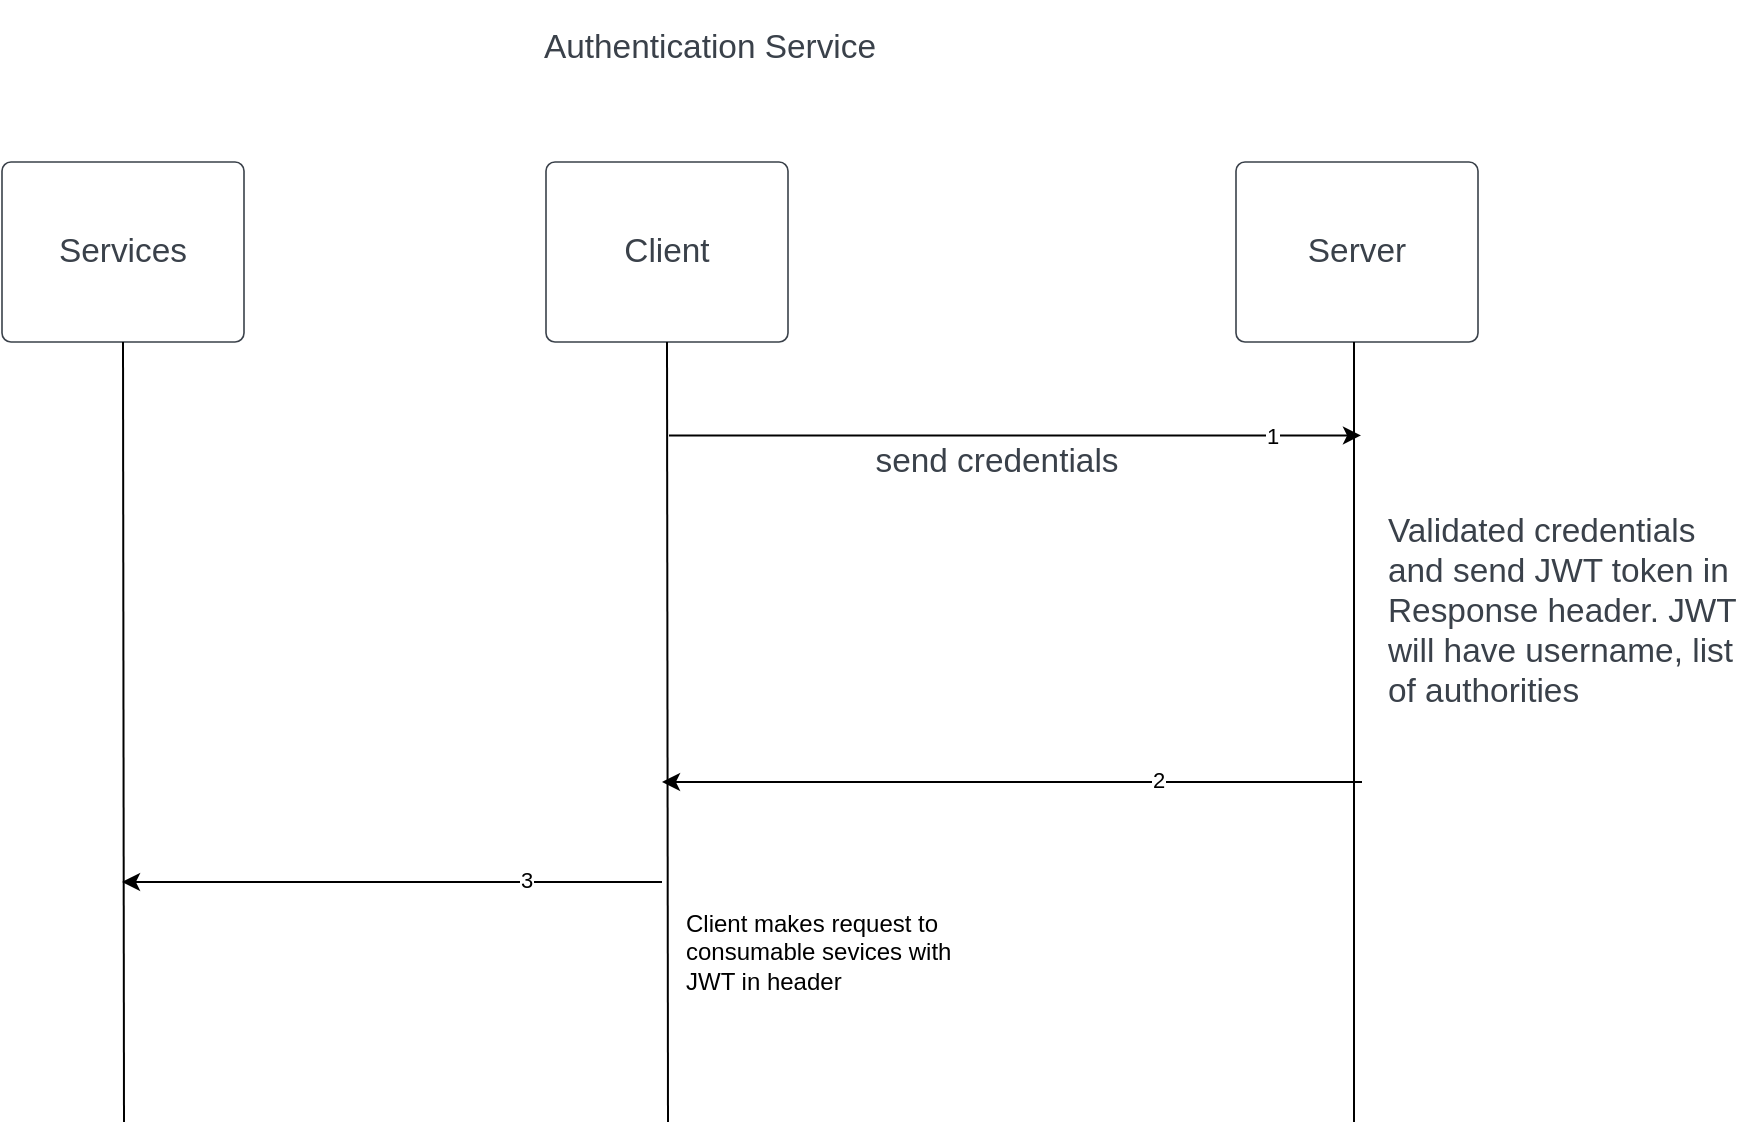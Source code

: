 <mxfile version="20.2.2" type="github">
  <diagram id="5O03G68EHuf0n6KpXd5V" name="Page-1">
    <mxGraphModel dx="1426" dy="853" grid="1" gridSize="10" guides="1" tooltips="1" connect="1" arrows="1" fold="1" page="1" pageScale="1" pageWidth="827" pageHeight="1169" math="0" shadow="0">
      <root>
        <mxCell id="0" />
        <mxCell id="1" parent="0" />
        <UserObject label="Server" lucidchartObjectId="yJ.EdjDSSXOm" id="qB1hYOFijwZnPtHw68G5-1">
          <mxCell style="html=1;overflow=block;blockSpacing=1;whiteSpace=wrap;fontSize=16.7;fontColor=#3a414a;spacing=9;strokeColor=#3a414a;strokeOpacity=100;rounded=1;absoluteArcSize=1;arcSize=9;strokeWidth=0.8;" parent="1" vertex="1">
            <mxGeometry x="767" y="100" width="121" height="90" as="geometry" />
          </mxCell>
        </UserObject>
        <UserObject label="Authentication Service" lucidchartObjectId="2J.EnUBe3lIt" id="qB1hYOFijwZnPtHw68G5-2">
          <mxCell style="html=1;overflow=block;blockSpacing=1;whiteSpace=wrap;fontSize=16.7;fontColor=#3a414a;spacing=3.8;strokeOpacity=0;fillOpacity=0;rounded=1;absoluteArcSize=1;arcSize=9;fillColor=#ffffff;strokeWidth=0.8;" parent="1" vertex="1">
            <mxGeometry x="414" y="20" width="180" height="45" as="geometry" />
          </mxCell>
        </UserObject>
        <UserObject label="Client" lucidchartObjectId="H4.EOy3todFS" id="qB1hYOFijwZnPtHw68G5-3">
          <mxCell style="html=1;overflow=block;blockSpacing=1;whiteSpace=wrap;fontSize=16.7;fontColor=#3a414a;spacing=9;strokeColor=#3a414a;strokeOpacity=100;rounded=1;absoluteArcSize=1;arcSize=9;strokeWidth=0.8;" parent="1" vertex="1">
            <mxGeometry x="422" y="100" width="121" height="90" as="geometry" />
          </mxCell>
        </UserObject>
        <UserObject label="send credentials" lucidchartObjectId="X..EpsR9kbAL" id="qB1hYOFijwZnPtHw68G5-6">
          <mxCell style="html=1;overflow=block;blockSpacing=1;whiteSpace=wrap;fontSize=16.7;fontColor=#3a414a;spacing=3.8;strokeOpacity=0;fillOpacity=0;rounded=1;absoluteArcSize=1;arcSize=9;fillColor=#ffffff;strokeWidth=0.8;" parent="1" vertex="1">
            <mxGeometry x="557" y="227" width="181" height="45" as="geometry" />
          </mxCell>
        </UserObject>
        <UserObject label="Validated credentials and send JWT token in Response header. JWT will have username, list of authorities" lucidchartObjectId="ba~EbT0aO3X~" id="qB1hYOFijwZnPtHw68G5-8">
          <mxCell style="html=1;overflow=block;blockSpacing=1;whiteSpace=wrap;fontSize=16.7;fontColor=#3a414a;align=left;spacing=3.8;verticalAlign=top;strokeOpacity=0;fillOpacity=0;rounded=1;absoluteArcSize=1;arcSize=9;fillColor=#ffffff;dashed=1;fixDash=1;dashPattern=16 6;strokeWidth=0.8;" parent="1" vertex="1">
            <mxGeometry x="840" y="272" width="181" height="128" as="geometry" />
          </mxCell>
        </UserObject>
        <mxCell id="qB1hYOFijwZnPtHw68G5-10" value="" style="endArrow=classic;html=1;rounded=0;exitX=0.209;exitY=0;exitDx=0;exitDy=0;exitPerimeter=0;entryX=0.209;entryY=-1;entryDx=0;entryDy=0;entryPerimeter=0;" parent="1" edge="1">
          <mxGeometry width="50" height="50" relative="1" as="geometry">
            <mxPoint x="483.5" y="236.734" as="sourcePoint" />
            <mxPoint x="829.5" y="236.734" as="targetPoint" />
          </mxGeometry>
        </mxCell>
        <mxCell id="XbDfmIXRjWLkNUIp6heE-11" value="1" style="edgeLabel;html=1;align=center;verticalAlign=middle;resizable=0;points=[];" vertex="1" connectable="0" parent="qB1hYOFijwZnPtHw68G5-10">
          <mxGeometry x="0.743" relative="1" as="geometry">
            <mxPoint as="offset" />
          </mxGeometry>
        </mxCell>
        <UserObject label="Services" lucidchartObjectId="H4.EOy3todFS" id="XbDfmIXRjWLkNUIp6heE-4">
          <mxCell style="html=1;overflow=block;blockSpacing=1;whiteSpace=wrap;fontSize=16.7;fontColor=#3a414a;spacing=9;strokeColor=#3a414a;strokeOpacity=100;rounded=1;absoluteArcSize=1;arcSize=9;strokeWidth=0.8;" vertex="1" parent="1">
            <mxGeometry x="150" y="100" width="121" height="90" as="geometry" />
          </mxCell>
        </UserObject>
        <mxCell id="XbDfmIXRjWLkNUIp6heE-5" value="" style="endArrow=none;html=1;rounded=0;entryX=0.5;entryY=1;entryDx=0;entryDy=0;" edge="1" parent="1" target="XbDfmIXRjWLkNUIp6heE-4">
          <mxGeometry width="50" height="50" relative="1" as="geometry">
            <mxPoint x="211" y="580" as="sourcePoint" />
            <mxPoint x="440" y="410" as="targetPoint" />
          </mxGeometry>
        </mxCell>
        <mxCell id="XbDfmIXRjWLkNUIp6heE-6" value="" style="endArrow=none;html=1;rounded=0;entryX=0.5;entryY=1;entryDx=0;entryDy=0;" edge="1" parent="1" target="qB1hYOFijwZnPtHw68G5-3">
          <mxGeometry width="50" height="50" relative="1" as="geometry">
            <mxPoint x="483" y="580" as="sourcePoint" />
            <mxPoint x="440" y="410" as="targetPoint" />
          </mxGeometry>
        </mxCell>
        <mxCell id="XbDfmIXRjWLkNUIp6heE-7" value="" style="endArrow=none;html=1;rounded=0;entryX=0.5;entryY=1;entryDx=0;entryDy=0;" edge="1" parent="1">
          <mxGeometry width="50" height="50" relative="1" as="geometry">
            <mxPoint x="826" y="580" as="sourcePoint" />
            <mxPoint x="826" y="190" as="targetPoint" />
          </mxGeometry>
        </mxCell>
        <mxCell id="XbDfmIXRjWLkNUIp6heE-8" value="" style="endArrow=classic;html=1;rounded=0;" edge="1" parent="1">
          <mxGeometry width="50" height="50" relative="1" as="geometry">
            <mxPoint x="830" y="410" as="sourcePoint" />
            <mxPoint x="480" y="410" as="targetPoint" />
          </mxGeometry>
        </mxCell>
        <mxCell id="XbDfmIXRjWLkNUIp6heE-12" value="2" style="edgeLabel;html=1;align=center;verticalAlign=middle;resizable=0;points=[];" vertex="1" connectable="0" parent="XbDfmIXRjWLkNUIp6heE-8">
          <mxGeometry x="-0.417" y="-1" relative="1" as="geometry">
            <mxPoint as="offset" />
          </mxGeometry>
        </mxCell>
        <mxCell id="XbDfmIXRjWLkNUIp6heE-9" value="" style="endArrow=classic;html=1;rounded=0;" edge="1" parent="1">
          <mxGeometry width="50" height="50" relative="1" as="geometry">
            <mxPoint x="480" y="460" as="sourcePoint" />
            <mxPoint x="210" y="460" as="targetPoint" />
          </mxGeometry>
        </mxCell>
        <mxCell id="XbDfmIXRjWLkNUIp6heE-13" value="3" style="edgeLabel;html=1;align=center;verticalAlign=middle;resizable=0;points=[];" vertex="1" connectable="0" parent="XbDfmIXRjWLkNUIp6heE-9">
          <mxGeometry x="-0.496" y="-1" relative="1" as="geometry">
            <mxPoint as="offset" />
          </mxGeometry>
        </mxCell>
        <mxCell id="XbDfmIXRjWLkNUIp6heE-10" value="Client makes request to consumable sevices with JWT in header&amp;nbsp;" style="text;html=1;strokeColor=none;fillColor=none;align=left;verticalAlign=middle;whiteSpace=wrap;rounded=0;" vertex="1" parent="1">
          <mxGeometry x="490" y="480" width="160" height="30" as="geometry" />
        </mxCell>
      </root>
    </mxGraphModel>
  </diagram>
</mxfile>
